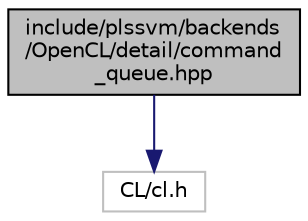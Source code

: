 digraph "include/plssvm/backends/OpenCL/detail/command_queue.hpp"
{
 // LATEX_PDF_SIZE
  edge [fontname="Helvetica",fontsize="10",labelfontname="Helvetica",labelfontsize="10"];
  node [fontname="Helvetica",fontsize="10",shape=record];
  Node1 [label="include/plssvm/backends\l/OpenCL/detail/command\l_queue.hpp",height=0.2,width=0.4,color="black", fillcolor="grey75", style="filled", fontcolor="black",tooltip="Defines a very small RAII wrapper around a cl_command_queue including information about its associate..."];
  Node1 -> Node2 [color="midnightblue",fontsize="10",style="solid",fontname="Helvetica"];
  Node2 [label="CL/cl.h",height=0.2,width=0.4,color="grey75", fillcolor="white", style="filled",tooltip=" "];
}
